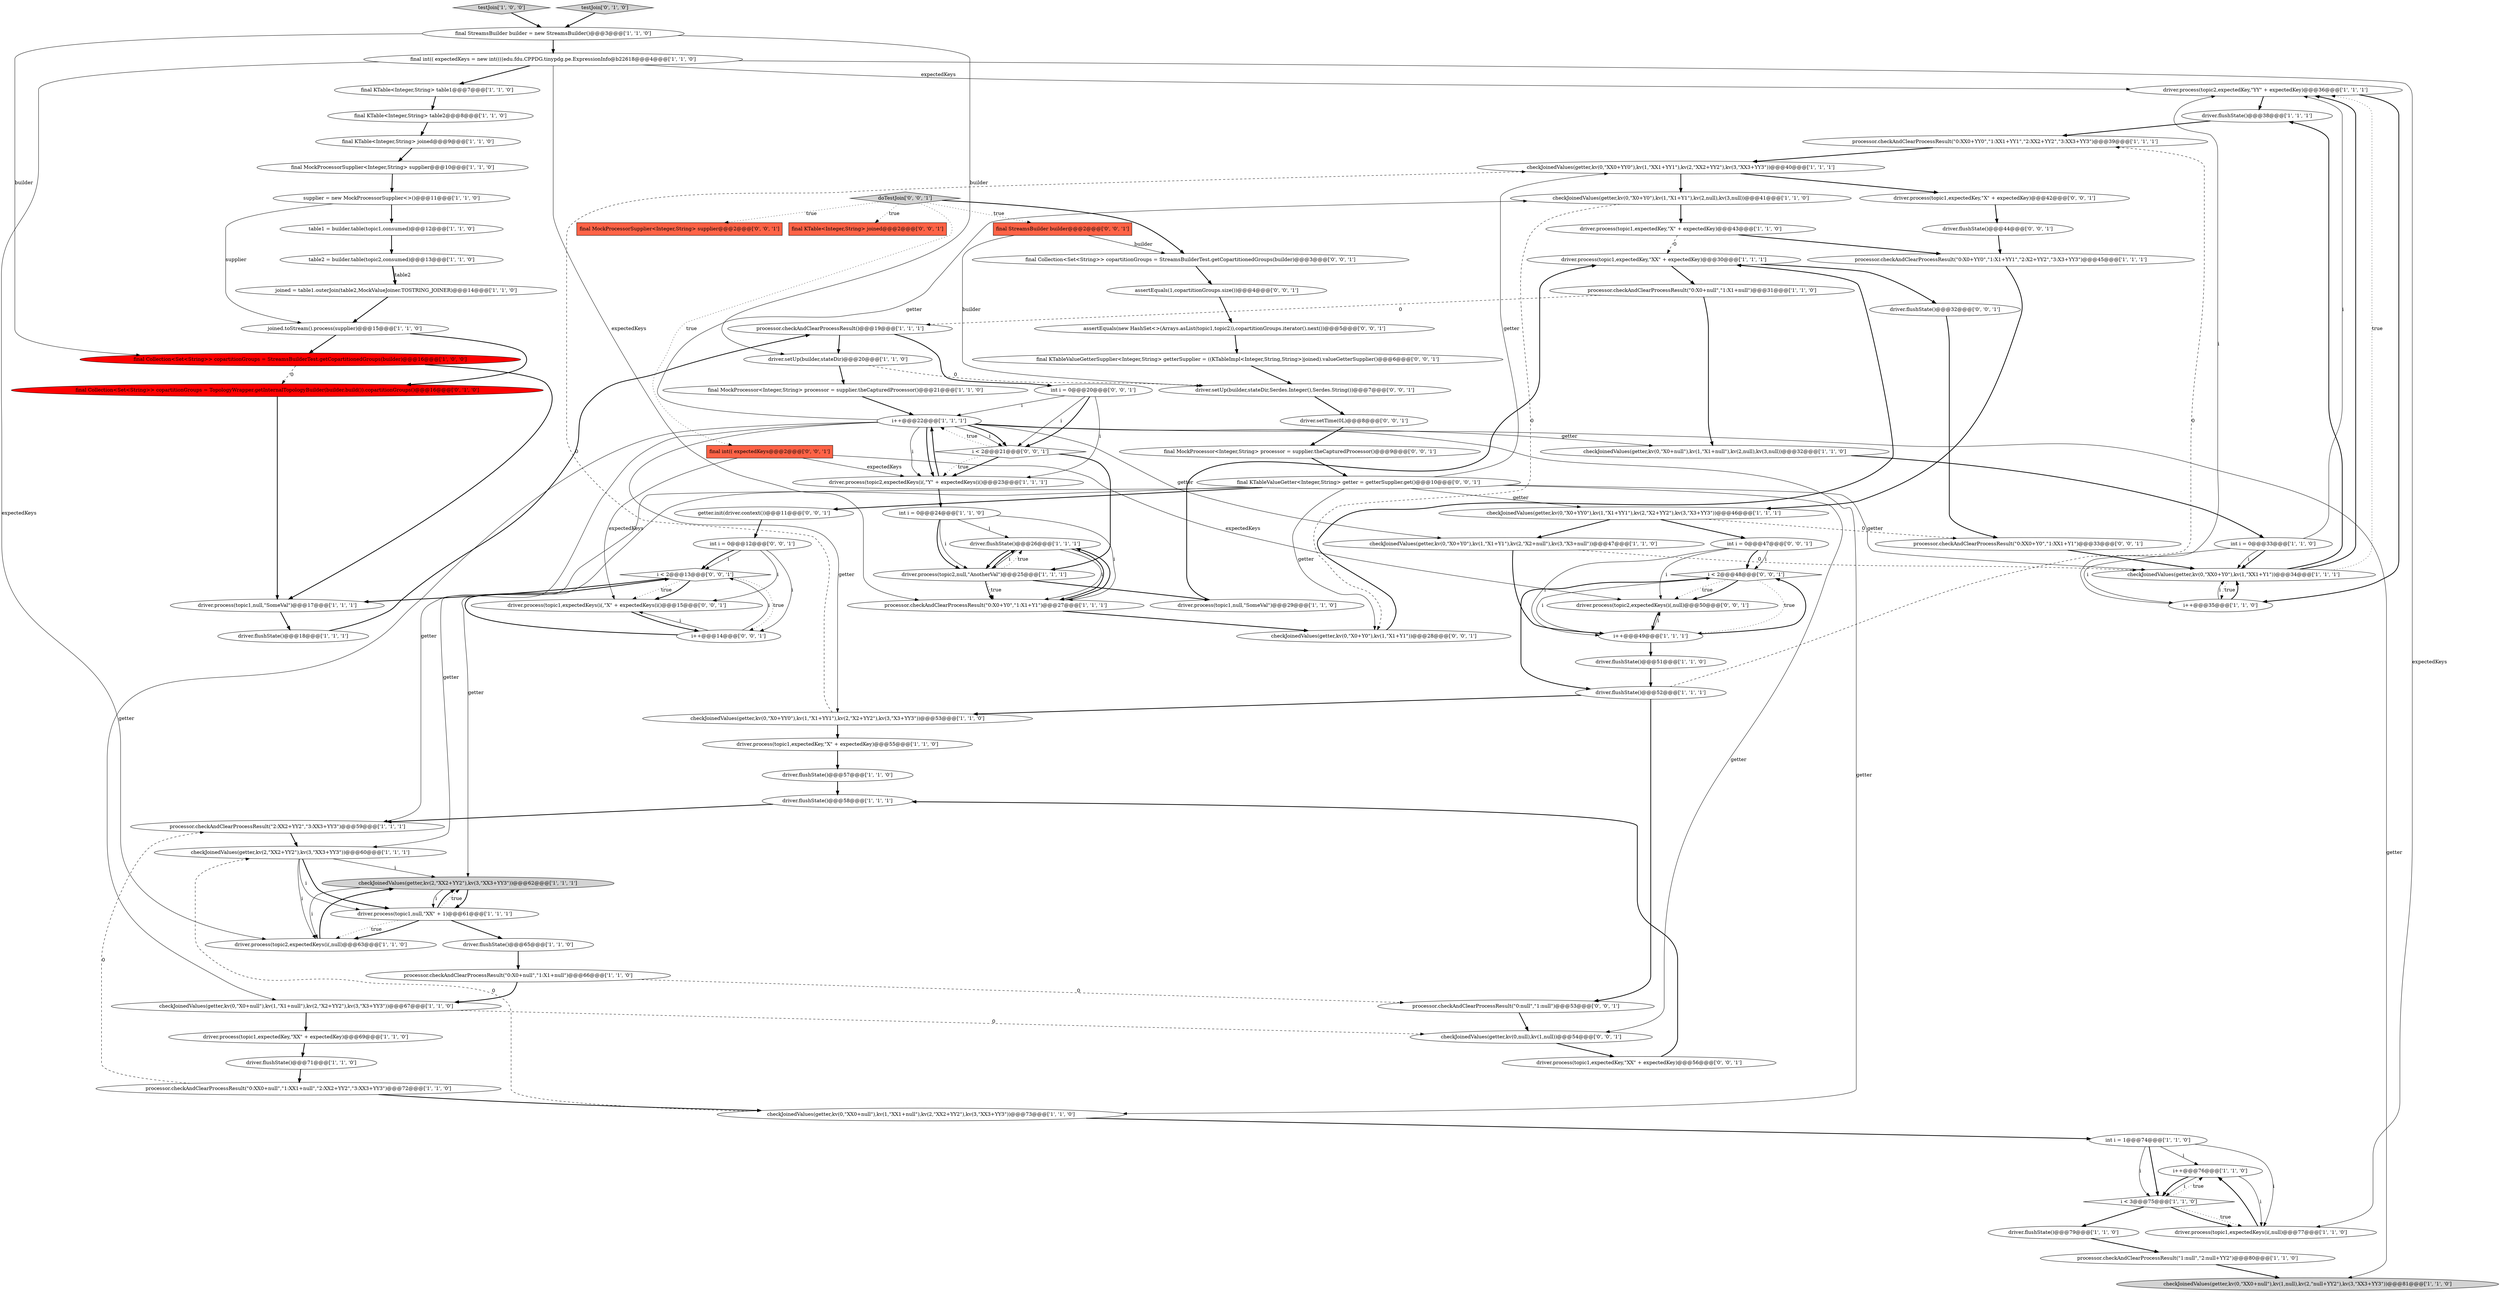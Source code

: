 digraph {
18 [style = filled, label = "driver.process(topic1,expectedKey,\"X\" + expectedKey)@@@55@@@['1', '1', '0']", fillcolor = white, shape = ellipse image = "AAA0AAABBB1BBB"];
56 [style = filled, label = "testJoin['1', '0', '0']", fillcolor = lightgray, shape = diamond image = "AAA0AAABBB1BBB"];
31 [style = filled, label = "driver.flushState()@@@57@@@['1', '1', '0']", fillcolor = white, shape = ellipse image = "AAA0AAABBB1BBB"];
21 [style = filled, label = "table2 = builder.table(topic2,consumed)@@@13@@@['1', '1', '0']", fillcolor = white, shape = ellipse image = "AAA0AAABBB1BBB"];
85 [style = filled, label = "i < 2@@@48@@@['0', '0', '1']", fillcolor = white, shape = diamond image = "AAA0AAABBB3BBB"];
83 [style = filled, label = "assertEquals(1,copartitionGroups.size())@@@4@@@['0', '0', '1']", fillcolor = white, shape = ellipse image = "AAA0AAABBB3BBB"];
8 [style = filled, label = "joined.toStream().process(supplier)@@@15@@@['1', '1', '0']", fillcolor = white, shape = ellipse image = "AAA0AAABBB1BBB"];
1 [style = filled, label = "checkJoinedValues(getter,kv(0,\"X0+null\"),kv(1,\"X1+null\"),kv(2,null),kv(3,null))@@@32@@@['1', '1', '0']", fillcolor = white, shape = ellipse image = "AAA0AAABBB1BBB"];
92 [style = filled, label = "final KTableValueGetter<Integer,String> getter = getterSupplier.get()@@@10@@@['0', '0', '1']", fillcolor = white, shape = ellipse image = "AAA0AAABBB3BBB"];
64 [style = filled, label = "checkJoinedValues(getter,kv(0,\"X0+YY0\"),kv(1,\"X1+YY1\"),kv(2,\"X2+YY2\"),kv(3,\"X3+YY3\"))@@@53@@@['1', '1', '0']", fillcolor = white, shape = ellipse image = "AAA0AAABBB1BBB"];
14 [style = filled, label = "driver.process(topic1,expectedKey,\"X\" + expectedKey)@@@43@@@['1', '1', '0']", fillcolor = white, shape = ellipse image = "AAA0AAABBB1BBB"];
35 [style = filled, label = "driver.process(topic2,expectedKey,\"YY\" + expectedKey)@@@36@@@['1', '1', '1']", fillcolor = white, shape = ellipse image = "AAA0AAABBB1BBB"];
41 [style = filled, label = "processor.checkAndClearProcessResult(\"0:X0+null\",\"1:X1+null\")@@@66@@@['1', '1', '0']", fillcolor = white, shape = ellipse image = "AAA0AAABBB1BBB"];
16 [style = filled, label = "int i = 0@@@24@@@['1', '1', '0']", fillcolor = white, shape = ellipse image = "AAA0AAABBB1BBB"];
95 [style = filled, label = "driver.process(topic1,expectedKey,\"XX\" + expectedKey)@@@56@@@['0', '0', '1']", fillcolor = white, shape = ellipse image = "AAA0AAABBB3BBB"];
70 [style = filled, label = "checkJoinedValues(getter,kv(0,null),kv(1,null))@@@54@@@['0', '0', '1']", fillcolor = white, shape = ellipse image = "AAA0AAABBB3BBB"];
58 [style = filled, label = "driver.process(topic2,expectedKeys(i(,\"Y\" + expectedKeys(i()@@@23@@@['1', '1', '1']", fillcolor = white, shape = ellipse image = "AAA0AAABBB1BBB"];
97 [style = filled, label = "int i = 0@@@47@@@['0', '0', '1']", fillcolor = white, shape = ellipse image = "AAA0AAABBB3BBB"];
12 [style = filled, label = "driver.flushState()@@@38@@@['1', '1', '1']", fillcolor = white, shape = ellipse image = "AAA0AAABBB1BBB"];
71 [style = filled, label = "checkJoinedValues(getter,kv(0,\"X0+Y0\"),kv(1,\"X1+Y1\"))@@@28@@@['0', '0', '1']", fillcolor = white, shape = ellipse image = "AAA0AAABBB3BBB"];
10 [style = filled, label = "driver.process(topic1,expectedKey,\"XX\" + expectedKey)@@@69@@@['1', '1', '0']", fillcolor = white, shape = ellipse image = "AAA0AAABBB1BBB"];
9 [style = filled, label = "final StreamsBuilder builder = new StreamsBuilder()@@@3@@@['1', '1', '0']", fillcolor = white, shape = ellipse image = "AAA0AAABBB1BBB"];
75 [style = filled, label = "i < 2@@@21@@@['0', '0', '1']", fillcolor = white, shape = diamond image = "AAA0AAABBB3BBB"];
46 [style = filled, label = "driver.process(topic1,expectedKey,\"XX\" + expectedKey)@@@30@@@['1', '1', '1']", fillcolor = white, shape = ellipse image = "AAA0AAABBB1BBB"];
55 [style = filled, label = "joined = table1.outerJoin(table2,MockValueJoiner.TOSTRING_JOINER)@@@14@@@['1', '1', '0']", fillcolor = white, shape = ellipse image = "AAA0AAABBB1BBB"];
78 [style = filled, label = "i < 2@@@13@@@['0', '0', '1']", fillcolor = white, shape = diamond image = "AAA0AAABBB3BBB"];
15 [style = filled, label = "int i = 1@@@74@@@['1', '1', '0']", fillcolor = white, shape = ellipse image = "AAA0AAABBB1BBB"];
29 [style = filled, label = "driver.flushState()@@@26@@@['1', '1', '1']", fillcolor = white, shape = ellipse image = "AAA0AAABBB1BBB"];
3 [style = filled, label = "processor.checkAndClearProcessResult(\"0:X0+Y0\",\"1:X1+Y1\")@@@27@@@['1', '1', '1']", fillcolor = white, shape = ellipse image = "AAA0AAABBB1BBB"];
62 [style = filled, label = "processor.checkAndClearProcessResult(\"0:X0+YY0\",\"1:X1+YY1\",\"2:X2+YY2\",\"3:X3+YY3\")@@@45@@@['1', '1', '1']", fillcolor = white, shape = ellipse image = "AAA0AAABBB1BBB"];
52 [style = filled, label = "driver.flushState()@@@51@@@['1', '1', '0']", fillcolor = white, shape = ellipse image = "AAA0AAABBB1BBB"];
49 [style = filled, label = "table1 = builder.table(topic1,consumed)@@@12@@@['1', '1', '0']", fillcolor = white, shape = ellipse image = "AAA0AAABBB1BBB"];
44 [style = filled, label = "i++@@@22@@@['1', '1', '1']", fillcolor = white, shape = ellipse image = "AAA0AAABBB1BBB"];
54 [style = filled, label = "checkJoinedValues(getter,kv(0,\"X0+Y0\"),kv(1,\"X1+Y1\"),kv(2,null),kv(3,null))@@@41@@@['1', '1', '0']", fillcolor = white, shape = ellipse image = "AAA0AAABBB1BBB"];
67 [style = filled, label = "testJoin['0', '1', '0']", fillcolor = lightgray, shape = diamond image = "AAA0AAABBB2BBB"];
73 [style = filled, label = "driver.process(topic1,expectedKey,\"X\" + expectedKey)@@@42@@@['0', '0', '1']", fillcolor = white, shape = ellipse image = "AAA0AAABBB3BBB"];
57 [style = filled, label = "final KTable<Integer,String> table2@@@8@@@['1', '1', '0']", fillcolor = white, shape = ellipse image = "AAA0AAABBB1BBB"];
33 [style = filled, label = "driver.process(topic1,null,\"SomeVal\")@@@29@@@['1', '1', '0']", fillcolor = white, shape = ellipse image = "AAA0AAABBB1BBB"];
61 [style = filled, label = "driver.flushState()@@@58@@@['1', '1', '1']", fillcolor = white, shape = ellipse image = "AAA0AAABBB1BBB"];
4 [style = filled, label = "checkJoinedValues(getter,kv(0,\"XX0+Y0\"),kv(1,\"XX1+Y1\"))@@@34@@@['1', '1', '1']", fillcolor = white, shape = ellipse image = "AAA0AAABBB1BBB"];
23 [style = filled, label = "supplier = new MockProcessorSupplier<>()@@@11@@@['1', '1', '0']", fillcolor = white, shape = ellipse image = "AAA0AAABBB1BBB"];
66 [style = filled, label = "final Collection<Set<String>> copartitionGroups = TopologyWrapper.getInternalTopologyBuilder(builder.build()).copartitionGroups()@@@16@@@['0', '1', '0']", fillcolor = red, shape = ellipse image = "AAA1AAABBB2BBB"];
76 [style = filled, label = "doTestJoin['0', '0', '1']", fillcolor = lightgray, shape = diamond image = "AAA0AAABBB3BBB"];
0 [style = filled, label = "final MockProcessorSupplier<Integer,String> supplier@@@10@@@['1', '1', '0']", fillcolor = white, shape = ellipse image = "AAA0AAABBB1BBB"];
2 [style = filled, label = "driver.flushState()@@@65@@@['1', '1', '0']", fillcolor = white, shape = ellipse image = "AAA0AAABBB1BBB"];
59 [style = filled, label = "checkJoinedValues(getter,kv(2,\"XX2+YY2\"),kv(3,\"XX3+YY3\"))@@@62@@@['1', '1', '1']", fillcolor = lightgray, shape = ellipse image = "AAA0AAABBB1BBB"];
25 [style = filled, label = "driver.flushState()@@@52@@@['1', '1', '1']", fillcolor = white, shape = ellipse image = "AAA0AAABBB1BBB"];
24 [style = filled, label = "driver.flushState()@@@18@@@['1', '1', '1']", fillcolor = white, shape = ellipse image = "AAA0AAABBB1BBB"];
28 [style = filled, label = "i++@@@76@@@['1', '1', '0']", fillcolor = white, shape = ellipse image = "AAA0AAABBB1BBB"];
7 [style = filled, label = "processor.checkAndClearProcessResult(\"1:null\",\"2:null+YY2\")@@@80@@@['1', '1', '0']", fillcolor = white, shape = ellipse image = "AAA0AAABBB1BBB"];
42 [style = filled, label = "driver.flushState()@@@79@@@['1', '1', '0']", fillcolor = white, shape = ellipse image = "AAA0AAABBB1BBB"];
53 [style = filled, label = "driver.process(topic2,expectedKeys(i(,null)@@@63@@@['1', '1', '0']", fillcolor = white, shape = ellipse image = "AAA0AAABBB1BBB"];
77 [style = filled, label = "driver.process(topic1,expectedKeys(i(,\"X\" + expectedKeys(i()@@@15@@@['0', '0', '1']", fillcolor = white, shape = ellipse image = "AAA0AAABBB3BBB"];
47 [style = filled, label = "driver.process(topic2,null,\"AnotherVal\")@@@25@@@['1', '1', '1']", fillcolor = white, shape = ellipse image = "AAA0AAABBB1BBB"];
45 [style = filled, label = "checkJoinedValues(getter,kv(0,\"X0+YY0\"),kv(1,\"X1+YY1\"),kv(2,\"X2+YY2\"),kv(3,\"X3+YY3\"))@@@46@@@['1', '1', '1']", fillcolor = white, shape = ellipse image = "AAA0AAABBB1BBB"];
37 [style = filled, label = "processor.checkAndClearProcessResult(\"0:XX0+YY0\",\"1:XX1+YY1\",\"2:XX2+YY2\",\"3:XX3+YY3\")@@@39@@@['1', '1', '1']", fillcolor = white, shape = ellipse image = "AAA0AAABBB1BBB"];
26 [style = filled, label = "driver.setUp(builder,stateDir)@@@20@@@['1', '1', '0']", fillcolor = white, shape = ellipse image = "AAA0AAABBB1BBB"];
63 [style = filled, label = "checkJoinedValues(getter,kv(0,\"X0+Y0\"),kv(1,\"X1+Y1\"),kv(2,\"X2+null\"),kv(3,\"X3+null\"))@@@47@@@['1', '1', '0']", fillcolor = white, shape = ellipse image = "AAA0AAABBB1BBB"];
90 [style = filled, label = "getter.init(driver.context())@@@11@@@['0', '0', '1']", fillcolor = white, shape = ellipse image = "AAA0AAABBB3BBB"];
81 [style = filled, label = "driver.setTime(0L)@@@8@@@['0', '0', '1']", fillcolor = white, shape = ellipse image = "AAA0AAABBB3BBB"];
48 [style = filled, label = "int i = 0@@@33@@@['1', '1', '0']", fillcolor = white, shape = ellipse image = "AAA0AAABBB1BBB"];
80 [style = filled, label = "int i = 0@@@20@@@['0', '0', '1']", fillcolor = white, shape = ellipse image = "AAA0AAABBB3BBB"];
91 [style = filled, label = "driver.process(topic2,expectedKeys(i(,null)@@@50@@@['0', '0', '1']", fillcolor = white, shape = ellipse image = "AAA0AAABBB3BBB"];
34 [style = filled, label = "final Collection<Set<String>> copartitionGroups = StreamsBuilderTest.getCopartitionedGroups(builder)@@@16@@@['1', '0', '0']", fillcolor = red, shape = ellipse image = "AAA1AAABBB1BBB"];
36 [style = filled, label = "driver.flushState()@@@71@@@['1', '1', '0']", fillcolor = white, shape = ellipse image = "AAA0AAABBB1BBB"];
96 [style = filled, label = "driver.flushState()@@@44@@@['0', '0', '1']", fillcolor = white, shape = ellipse image = "AAA0AAABBB3BBB"];
69 [style = filled, label = "driver.setUp(builder,stateDir,Serdes.Integer(),Serdes.String())@@@7@@@['0', '0', '1']", fillcolor = white, shape = ellipse image = "AAA0AAABBB3BBB"];
98 [style = filled, label = "final KTableValueGetterSupplier<Integer,String> getterSupplier = ((KTableImpl<Integer,String,String>)joined).valueGetterSupplier()@@@6@@@['0', '0', '1']", fillcolor = white, shape = ellipse image = "AAA0AAABBB3BBB"];
32 [style = filled, label = "final KTable<Integer,String> table1@@@7@@@['1', '1', '0']", fillcolor = white, shape = ellipse image = "AAA0AAABBB1BBB"];
84 [style = filled, label = "assertEquals(new HashSet<>(Arrays.asList(topic1,topic2)),copartitionGroups.iterator().next())@@@5@@@['0', '0', '1']", fillcolor = white, shape = ellipse image = "AAA0AAABBB3BBB"];
74 [style = filled, label = "processor.checkAndClearProcessResult(\"0:null\",\"1:null\")@@@53@@@['0', '0', '1']", fillcolor = white, shape = ellipse image = "AAA0AAABBB3BBB"];
11 [style = filled, label = "final int(( expectedKeys = new int((((edu.fdu.CPPDG.tinypdg.pe.ExpressionInfo@b22618@@@4@@@['1', '1', '0']", fillcolor = white, shape = ellipse image = "AAA0AAABBB1BBB"];
38 [style = filled, label = "checkJoinedValues(getter,kv(2,\"XX2+YY2\"),kv(3,\"XX3+YY3\"))@@@60@@@['1', '1', '1']", fillcolor = white, shape = ellipse image = "AAA0AAABBB1BBB"];
39 [style = filled, label = "processor.checkAndClearProcessResult(\"2:XX2+YY2\",\"3:XX3+YY3\")@@@59@@@['1', '1', '1']", fillcolor = white, shape = ellipse image = "AAA0AAABBB1BBB"];
89 [style = filled, label = "final MockProcessorSupplier<Integer,String> supplier@@@2@@@['0', '0', '1']", fillcolor = tomato, shape = box image = "AAA0AAABBB3BBB"];
43 [style = filled, label = "checkJoinedValues(getter,kv(0,\"XX0+YY0\"),kv(1,\"XX1+YY1\"),kv(2,\"XX2+YY2\"),kv(3,\"XX3+YY3\"))@@@40@@@['1', '1', '1']", fillcolor = white, shape = ellipse image = "AAA0AAABBB1BBB"];
93 [style = filled, label = "final StreamsBuilder builder@@@2@@@['0', '0', '1']", fillcolor = tomato, shape = box image = "AAA0AAABBB3BBB"];
40 [style = filled, label = "processor.checkAndClearProcessResult()@@@19@@@['1', '1', '1']", fillcolor = white, shape = ellipse image = "AAA0AAABBB1BBB"];
79 [style = filled, label = "driver.flushState()@@@32@@@['0', '0', '1']", fillcolor = white, shape = ellipse image = "AAA0AAABBB3BBB"];
94 [style = filled, label = "final MockProcessor<Integer,String> processor = supplier.theCapturedProcessor()@@@9@@@['0', '0', '1']", fillcolor = white, shape = ellipse image = "AAA0AAABBB3BBB"];
6 [style = filled, label = "i++@@@49@@@['1', '1', '1']", fillcolor = white, shape = ellipse image = "AAA0AAABBB1BBB"];
20 [style = filled, label = "checkJoinedValues(getter,kv(0,\"X0+null\"),kv(1,\"X1+null\"),kv(2,\"X2+YY2\"),kv(3,\"X3+YY3\"))@@@67@@@['1', '1', '0']", fillcolor = white, shape = ellipse image = "AAA0AAABBB1BBB"];
50 [style = filled, label = "checkJoinedValues(getter,kv(0,\"XX0+null\"),kv(1,\"XX1+null\"),kv(2,\"XX2+YY2\"),kv(3,\"XX3+YY3\"))@@@73@@@['1', '1', '0']", fillcolor = white, shape = ellipse image = "AAA0AAABBB1BBB"];
60 [style = filled, label = "processor.checkAndClearProcessResult(\"0:XX0+null\",\"1:XX1+null\",\"2:XX2+YY2\",\"3:XX3+YY3\")@@@72@@@['1', '1', '0']", fillcolor = white, shape = ellipse image = "AAA0AAABBB1BBB"];
88 [style = filled, label = "final Collection<Set<String>> copartitionGroups = StreamsBuilderTest.getCopartitionedGroups(builder)@@@3@@@['0', '0', '1']", fillcolor = white, shape = ellipse image = "AAA0AAABBB3BBB"];
17 [style = filled, label = "driver.process(topic1,null,\"XX\" + 1)@@@61@@@['1', '1', '1']", fillcolor = white, shape = ellipse image = "AAA0AAABBB1BBB"];
82 [style = filled, label = "i++@@@14@@@['0', '0', '1']", fillcolor = white, shape = ellipse image = "AAA0AAABBB3BBB"];
13 [style = filled, label = "driver.process(topic1,expectedKeys(i(,null)@@@77@@@['1', '1', '0']", fillcolor = white, shape = ellipse image = "AAA0AAABBB1BBB"];
72 [style = filled, label = "final int(( expectedKeys@@@2@@@['0', '0', '1']", fillcolor = tomato, shape = box image = "AAA0AAABBB3BBB"];
51 [style = filled, label = "final MockProcessor<Integer,String> processor = supplier.theCapturedProcessor()@@@21@@@['1', '1', '0']", fillcolor = white, shape = ellipse image = "AAA0AAABBB1BBB"];
5 [style = filled, label = "driver.process(topic1,null,\"SomeVal\")@@@17@@@['1', '1', '1']", fillcolor = white, shape = ellipse image = "AAA0AAABBB1BBB"];
30 [style = filled, label = "i < 3@@@75@@@['1', '1', '0']", fillcolor = white, shape = diamond image = "AAA0AAABBB1BBB"];
87 [style = filled, label = "final KTable<Integer,String> joined@@@2@@@['0', '0', '1']", fillcolor = tomato, shape = box image = "AAA0AAABBB3BBB"];
22 [style = filled, label = "i++@@@35@@@['1', '1', '0']", fillcolor = white, shape = ellipse image = "AAA0AAABBB1BBB"];
19 [style = filled, label = "processor.checkAndClearProcessResult(\"0:X0+null\",\"1:X1+null\")@@@31@@@['1', '1', '0']", fillcolor = white, shape = ellipse image = "AAA0AAABBB1BBB"];
86 [style = filled, label = "int i = 0@@@12@@@['0', '0', '1']", fillcolor = white, shape = ellipse image = "AAA0AAABBB3BBB"];
65 [style = filled, label = "final KTable<Integer,String> joined@@@9@@@['1', '1', '0']", fillcolor = white, shape = ellipse image = "AAA0AAABBB1BBB"];
68 [style = filled, label = "processor.checkAndClearProcessResult(\"0:XX0+Y0\",\"1:XX1+Y1\")@@@33@@@['0', '0', '1']", fillcolor = white, shape = ellipse image = "AAA0AAABBB3BBB"];
27 [style = filled, label = "checkJoinedValues(getter,kv(0,\"XX0+null\"),kv(1,null),kv(2,\"null+YY2\"),kv(3,\"XX3+YY3\"))@@@81@@@['1', '1', '0']", fillcolor = lightgray, shape = ellipse image = "AAA0AAABBB1BBB"];
72->91 [style = solid, label="expectedKeys"];
83->84 [style = bold, label=""];
30->13 [style = bold, label=""];
9->11 [style = bold, label=""];
6->91 [style = solid, label="i"];
90->86 [style = bold, label=""];
64->18 [style = bold, label=""];
48->4 [style = bold, label=""];
31->61 [style = bold, label=""];
65->0 [style = bold, label=""];
81->94 [style = bold, label=""];
20->70 [style = dashed, label="0"];
60->50 [style = bold, label=""];
11->13 [style = solid, label="expectedKeys"];
54->71 [style = dashed, label="0"];
47->33 [style = bold, label=""];
41->20 [style = bold, label=""];
26->51 [style = bold, label=""];
22->4 [style = bold, label=""];
59->53 [style = solid, label="i"];
67->9 [style = bold, label=""];
84->98 [style = bold, label=""];
16->3 [style = solid, label="i"];
19->1 [style = bold, label=""];
37->43 [style = bold, label=""];
17->53 [style = bold, label=""];
92->90 [style = bold, label=""];
38->17 [style = solid, label="i"];
33->46 [style = bold, label=""];
74->70 [style = bold, label=""];
34->66 [style = dashed, label="0"];
75->47 [style = bold, label=""];
39->38 [style = bold, label=""];
75->44 [style = dotted, label="true"];
40->26 [style = bold, label=""];
25->37 [style = dashed, label="0"];
44->75 [style = solid, label="i"];
38->53 [style = solid, label="i"];
44->20 [style = solid, label="getter"];
68->4 [style = bold, label=""];
35->12 [style = bold, label=""];
29->47 [style = bold, label=""];
88->83 [style = bold, label=""];
23->49 [style = bold, label=""];
8->34 [style = bold, label=""];
18->31 [style = bold, label=""];
44->39 [style = solid, label="getter"];
61->39 [style = bold, label=""];
44->27 [style = solid, label="getter"];
45->63 [style = bold, label=""];
91->6 [style = bold, label=""];
58->16 [style = bold, label=""];
28->30 [style = bold, label=""];
76->88 [style = bold, label=""];
30->42 [style = bold, label=""];
85->25 [style = bold, label=""];
4->35 [style = dotted, label="true"];
94->92 [style = bold, label=""];
51->44 [style = bold, label=""];
62->45 [style = bold, label=""];
24->40 [style = bold, label=""];
86->78 [style = solid, label="i"];
38->59 [style = solid, label="i"];
86->78 [style = bold, label=""];
17->53 [style = dotted, label="true"];
85->91 [style = bold, label=""];
82->77 [style = solid, label="i"];
43->73 [style = bold, label=""];
12->37 [style = bold, label=""];
76->89 [style = dotted, label="true"];
56->9 [style = bold, label=""];
11->35 [style = solid, label="expectedKeys"];
47->3 [style = dotted, label="true"];
6->85 [style = bold, label=""];
71->46 [style = bold, label=""];
11->53 [style = solid, label="expectedKeys"];
0->23 [style = bold, label=""];
17->2 [style = bold, label=""];
4->22 [style = dotted, label="true"];
60->39 [style = dashed, label="0"];
3->71 [style = bold, label=""];
97->85 [style = bold, label=""];
15->30 [style = solid, label="i"];
46->19 [style = bold, label=""];
48->4 [style = solid, label="i"];
57->65 [style = bold, label=""];
42->7 [style = bold, label=""];
30->28 [style = dotted, label="true"];
44->58 [style = solid, label="i"];
38->17 [style = bold, label=""];
25->64 [style = bold, label=""];
3->29 [style = bold, label=""];
70->95 [style = bold, label=""];
44->54 [style = solid, label="getter"];
21->55 [style = solid, label="table2"];
28->30 [style = solid, label="i"];
96->62 [style = bold, label=""];
82->78 [style = solid, label="i"];
2->41 [style = bold, label=""];
47->3 [style = bold, label=""];
48->35 [style = solid, label="i"];
85->91 [style = dotted, label="true"];
69->81 [style = bold, label=""];
86->82 [style = solid, label="i"];
1->48 [style = bold, label=""];
44->63 [style = solid, label="getter"];
22->35 [style = solid, label="i"];
92->43 [style = solid, label="getter"];
63->4 [style = dashed, label="0"];
11->32 [style = bold, label=""];
63->6 [style = bold, label=""];
40->80 [style = bold, label=""];
32->57 [style = bold, label=""];
14->46 [style = dashed, label="0"];
77->82 [style = bold, label=""];
16->47 [style = solid, label="i"];
93->88 [style = solid, label="builder"];
48->22 [style = solid, label="i"];
21->55 [style = bold, label=""];
47->29 [style = bold, label=""];
80->75 [style = solid, label="i"];
80->44 [style = solid, label="i"];
82->78 [style = bold, label=""];
92->59 [style = solid, label="getter"];
46->79 [style = bold, label=""];
30->13 [style = dotted, label="true"];
44->75 [style = bold, label=""];
28->13 [style = solid, label="i"];
76->87 [style = dotted, label="true"];
85->6 [style = dotted, label="true"];
47->29 [style = dotted, label="true"];
80->58 [style = solid, label="i"];
5->24 [style = bold, label=""];
36->60 [style = bold, label=""];
76->72 [style = dotted, label="true"];
93->69 [style = solid, label="builder"];
66->5 [style = bold, label=""];
97->85 [style = solid, label="i"];
78->82 [style = dotted, label="true"];
4->12 [style = bold, label=""];
29->47 [style = solid, label="i"];
92->45 [style = solid, label="getter"];
50->15 [style = bold, label=""];
15->28 [style = solid, label="i"];
79->68 [style = bold, label=""];
43->54 [style = bold, label=""];
8->66 [style = bold, label=""];
73->96 [style = bold, label=""];
19->40 [style = dashed, label="0"];
54->14 [style = bold, label=""];
59->17 [style = bold, label=""];
97->6 [style = solid, label="i"];
50->38 [style = dashed, label="0"];
80->75 [style = bold, label=""];
4->35 [style = bold, label=""];
98->69 [style = bold, label=""];
29->3 [style = solid, label="i"];
78->77 [style = dotted, label="true"];
72->58 [style = solid, label="expectedKeys"];
34->5 [style = bold, label=""];
16->47 [style = bold, label=""];
92->71 [style = solid, label="getter"];
35->22 [style = bold, label=""];
45->97 [style = bold, label=""];
29->3 [style = bold, label=""];
64->43 [style = dashed, label="0"];
26->69 [style = dashed, label="0"];
76->93 [style = dotted, label="true"];
97->91 [style = solid, label="i"];
15->13 [style = solid, label="i"];
9->34 [style = solid, label="builder"];
44->50 [style = solid, label="getter"];
15->30 [style = bold, label=""];
22->4 [style = solid, label="i"];
41->74 [style = dashed, label="0"];
59->17 [style = solid, label="i"];
6->52 [style = bold, label=""];
49->21 [style = bold, label=""];
25->74 [style = bold, label=""];
9->26 [style = solid, label="builder"];
10->36 [style = bold, label=""];
75->58 [style = bold, label=""];
58->44 [style = bold, label=""];
20->10 [style = bold, label=""];
23->8 [style = solid, label="supplier"];
86->77 [style = solid, label="i"];
78->77 [style = bold, label=""];
92->4 [style = solid, label="getter"];
52->25 [style = bold, label=""];
53->59 [style = bold, label=""];
16->29 [style = solid, label="i"];
78->5 [style = bold, label=""];
6->85 [style = solid, label="i"];
11->3 [style = solid, label="expectedKeys"];
95->61 [style = bold, label=""];
44->1 [style = solid, label="getter"];
7->27 [style = bold, label=""];
92->38 [style = solid, label="getter"];
75->58 [style = dotted, label="true"];
44->58 [style = bold, label=""];
92->70 [style = solid, label="getter"];
14->62 [style = bold, label=""];
45->68 [style = dashed, label="0"];
17->59 [style = bold, label=""];
44->64 [style = solid, label="getter"];
72->77 [style = solid, label="expectedKeys"];
17->59 [style = dotted, label="true"];
55->8 [style = bold, label=""];
13->28 [style = bold, label=""];
}

